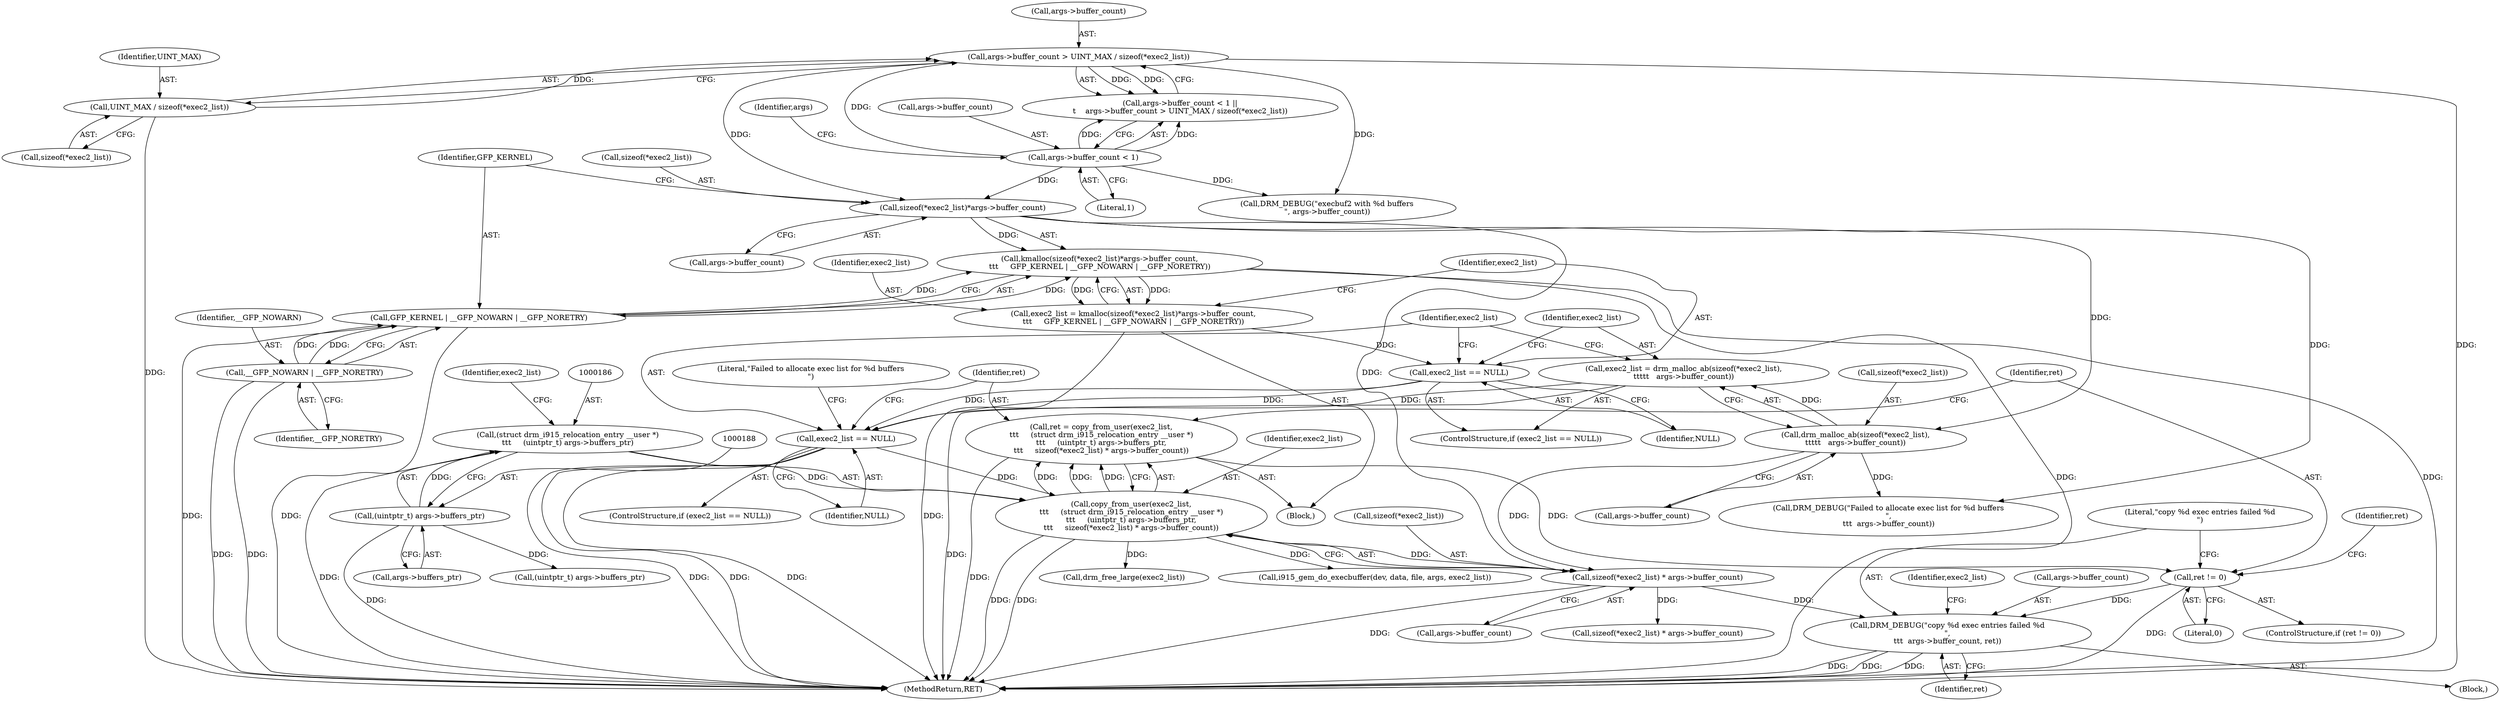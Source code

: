 digraph "0_linux_ed8cd3b2cd61004cab85380c52b1817aca1ca49b@API" {
"1000181" [label="(Call,ret = copy_from_user(exec2_list,\n\t\t\t     (struct drm_i915_relocation_entry __user *)\n\t\t\t     (uintptr_t) args->buffers_ptr,\n\t\t\t     sizeof(*exec2_list) * args->buffer_count))"];
"1000183" [label="(Call,copy_from_user(exec2_list,\n\t\t\t     (struct drm_i915_relocation_entry __user *)\n\t\t\t     (uintptr_t) args->buffers_ptr,\n\t\t\t     sizeof(*exec2_list) * args->buffer_count))"];
"1000169" [label="(Call,exec2_list == NULL)"];
"1000156" [label="(Call,exec2_list == NULL)"];
"1000140" [label="(Call,exec2_list = kmalloc(sizeof(*exec2_list)*args->buffer_count,\n\t\t\t     GFP_KERNEL | __GFP_NOWARN | __GFP_NORETRY))"];
"1000142" [label="(Call,kmalloc(sizeof(*exec2_list)*args->buffer_count,\n\t\t\t     GFP_KERNEL | __GFP_NOWARN | __GFP_NORETRY))"];
"1000143" [label="(Call,sizeof(*exec2_list)*args->buffer_count)"];
"1000122" [label="(Call,args->buffer_count > UINT_MAX / sizeof(*exec2_list))"];
"1000117" [label="(Call,args->buffer_count < 1)"];
"1000126" [label="(Call,UINT_MAX / sizeof(*exec2_list))"];
"1000150" [label="(Call,GFP_KERNEL | __GFP_NOWARN | __GFP_NORETRY)"];
"1000152" [label="(Call,__GFP_NOWARN | __GFP_NORETRY)"];
"1000159" [label="(Call,exec2_list = drm_malloc_ab(sizeof(*exec2_list),\n\t\t\t\t\t   args->buffer_count))"];
"1000161" [label="(Call,drm_malloc_ab(sizeof(*exec2_list),\n\t\t\t\t\t   args->buffer_count))"];
"1000185" [label="(Call,(struct drm_i915_relocation_entry __user *)\n\t\t\t     (uintptr_t) args->buffers_ptr)"];
"1000187" [label="(Call,(uintptr_t) args->buffers_ptr)"];
"1000192" [label="(Call,sizeof(*exec2_list) * args->buffer_count)"];
"1000200" [label="(Call,ret != 0)"];
"1000204" [label="(Call,DRM_DEBUG(\"copy %d exec entries failed %d\n\",\n\t\t\t  args->buffer_count, ret))"];
"1000185" [label="(Call,(struct drm_i915_relocation_entry __user *)\n\t\t\t     (uintptr_t) args->buffers_ptr)"];
"1000160" [label="(Identifier,exec2_list)"];
"1000217" [label="(Call,i915_gem_do_execbuffer(dev, data, file, args, exec2_list))"];
"1000157" [label="(Identifier,exec2_list)"];
"1000150" [label="(Call,GFP_KERNEL | __GFP_NOWARN | __GFP_NORETRY)"];
"1000128" [label="(Call,sizeof(*exec2_list))"];
"1000156" [label="(Call,exec2_list == NULL)"];
"1000158" [label="(Identifier,NULL)"];
"1000116" [label="(Call,args->buffer_count < 1 ||\n\t    args->buffer_count > UINT_MAX / sizeof(*exec2_list))"];
"1000202" [label="(Literal,0)"];
"1000187" [label="(Call,(uintptr_t) args->buffers_ptr)"];
"1000161" [label="(Call,drm_malloc_ab(sizeof(*exec2_list),\n\t\t\t\t\t   args->buffer_count))"];
"1000142" [label="(Call,kmalloc(sizeof(*exec2_list)*args->buffer_count,\n\t\t\t     GFP_KERNEL | __GFP_NOWARN | __GFP_NORETRY))"];
"1000201" [label="(Identifier,ret)"];
"1000127" [label="(Identifier,UINT_MAX)"];
"1000132" [label="(Call,DRM_DEBUG(\"execbuf2 with %d buffers\n\", args->buffer_count))"];
"1000155" [label="(ControlStructure,if (exec2_list == NULL))"];
"1000162" [label="(Call,sizeof(*exec2_list))"];
"1000122" [label="(Call,args->buffer_count > UINT_MAX / sizeof(*exec2_list))"];
"1000199" [label="(ControlStructure,if (ret != 0))"];
"1000232" [label="(Call,(uintptr_t) args->buffers_ptr)"];
"1000169" [label="(Call,exec2_list == NULL)"];
"1000204" [label="(Call,DRM_DEBUG(\"copy %d exec entries failed %d\n\",\n\t\t\t  args->buffer_count, ret))"];
"1000189" [label="(Call,args->buffers_ptr)"];
"1000203" [label="(Block,)"];
"1000216" [label="(Identifier,ret)"];
"1000209" [label="(Identifier,ret)"];
"1000192" [label="(Call,sizeof(*exec2_list) * args->buffer_count)"];
"1000211" [label="(Identifier,exec2_list)"];
"1000170" [label="(Identifier,exec2_list)"];
"1000165" [label="(Call,args->buffer_count)"];
"1000168" [label="(ControlStructure,if (exec2_list == NULL))"];
"1000140" [label="(Call,exec2_list = kmalloc(sizeof(*exec2_list)*args->buffer_count,\n\t\t\t     GFP_KERNEL | __GFP_NOWARN | __GFP_NORETRY))"];
"1000143" [label="(Call,sizeof(*exec2_list)*args->buffer_count)"];
"1000200" [label="(Call,ret != 0)"];
"1000181" [label="(Call,ret = copy_from_user(exec2_list,\n\t\t\t     (struct drm_i915_relocation_entry __user *)\n\t\t\t     (uintptr_t) args->buffers_ptr,\n\t\t\t     sizeof(*exec2_list) * args->buffer_count))"];
"1000154" [label="(Identifier,__GFP_NORETRY)"];
"1000205" [label="(Literal,\"copy %d exec entries failed %d\n\")"];
"1000196" [label="(Call,args->buffer_count)"];
"1000262" [label="(MethodReturn,RET)"];
"1000159" [label="(Call,exec2_list = drm_malloc_ab(sizeof(*exec2_list),\n\t\t\t\t\t   args->buffer_count))"];
"1000206" [label="(Call,args->buffer_count)"];
"1000174" [label="(Literal,\"Failed to allocate exec list for %d buffers\n\")"];
"1000210" [label="(Call,drm_free_large(exec2_list))"];
"1000121" [label="(Literal,1)"];
"1000184" [label="(Identifier,exec2_list)"];
"1000182" [label="(Identifier,ret)"];
"1000195" [label="(Identifier,exec2_list)"];
"1000141" [label="(Identifier,exec2_list)"];
"1000173" [label="(Call,DRM_DEBUG(\"Failed to allocate exec list for %d buffers\n\",\n\t\t\t  args->buffer_count))"];
"1000238" [label="(Call,sizeof(*exec2_list) * args->buffer_count)"];
"1000153" [label="(Identifier,__GFP_NOWARN)"];
"1000147" [label="(Call,args->buffer_count)"];
"1000151" [label="(Identifier,GFP_KERNEL)"];
"1000126" [label="(Call,UINT_MAX / sizeof(*exec2_list))"];
"1000183" [label="(Call,copy_from_user(exec2_list,\n\t\t\t     (struct drm_i915_relocation_entry __user *)\n\t\t\t     (uintptr_t) args->buffers_ptr,\n\t\t\t     sizeof(*exec2_list) * args->buffer_count))"];
"1000105" [label="(Block,)"];
"1000193" [label="(Call,sizeof(*exec2_list))"];
"1000152" [label="(Call,__GFP_NOWARN | __GFP_NORETRY)"];
"1000118" [label="(Call,args->buffer_count)"];
"1000144" [label="(Call,sizeof(*exec2_list))"];
"1000171" [label="(Identifier,NULL)"];
"1000123" [label="(Call,args->buffer_count)"];
"1000124" [label="(Identifier,args)"];
"1000117" [label="(Call,args->buffer_count < 1)"];
"1000181" -> "1000105"  [label="AST: "];
"1000181" -> "1000183"  [label="CFG: "];
"1000182" -> "1000181"  [label="AST: "];
"1000183" -> "1000181"  [label="AST: "];
"1000201" -> "1000181"  [label="CFG: "];
"1000181" -> "1000262"  [label="DDG: "];
"1000183" -> "1000181"  [label="DDG: "];
"1000183" -> "1000181"  [label="DDG: "];
"1000183" -> "1000181"  [label="DDG: "];
"1000181" -> "1000200"  [label="DDG: "];
"1000183" -> "1000192"  [label="CFG: "];
"1000184" -> "1000183"  [label="AST: "];
"1000185" -> "1000183"  [label="AST: "];
"1000192" -> "1000183"  [label="AST: "];
"1000183" -> "1000262"  [label="DDG: "];
"1000183" -> "1000262"  [label="DDG: "];
"1000169" -> "1000183"  [label="DDG: "];
"1000185" -> "1000183"  [label="DDG: "];
"1000192" -> "1000183"  [label="DDG: "];
"1000183" -> "1000210"  [label="DDG: "];
"1000183" -> "1000217"  [label="DDG: "];
"1000169" -> "1000168"  [label="AST: "];
"1000169" -> "1000171"  [label="CFG: "];
"1000170" -> "1000169"  [label="AST: "];
"1000171" -> "1000169"  [label="AST: "];
"1000174" -> "1000169"  [label="CFG: "];
"1000182" -> "1000169"  [label="CFG: "];
"1000169" -> "1000262"  [label="DDG: "];
"1000169" -> "1000262"  [label="DDG: "];
"1000169" -> "1000262"  [label="DDG: "];
"1000156" -> "1000169"  [label="DDG: "];
"1000156" -> "1000169"  [label="DDG: "];
"1000159" -> "1000169"  [label="DDG: "];
"1000156" -> "1000155"  [label="AST: "];
"1000156" -> "1000158"  [label="CFG: "];
"1000157" -> "1000156"  [label="AST: "];
"1000158" -> "1000156"  [label="AST: "];
"1000160" -> "1000156"  [label="CFG: "];
"1000170" -> "1000156"  [label="CFG: "];
"1000140" -> "1000156"  [label="DDG: "];
"1000140" -> "1000105"  [label="AST: "];
"1000140" -> "1000142"  [label="CFG: "];
"1000141" -> "1000140"  [label="AST: "];
"1000142" -> "1000140"  [label="AST: "];
"1000157" -> "1000140"  [label="CFG: "];
"1000140" -> "1000262"  [label="DDG: "];
"1000142" -> "1000140"  [label="DDG: "];
"1000142" -> "1000140"  [label="DDG: "];
"1000142" -> "1000150"  [label="CFG: "];
"1000143" -> "1000142"  [label="AST: "];
"1000150" -> "1000142"  [label="AST: "];
"1000142" -> "1000262"  [label="DDG: "];
"1000142" -> "1000262"  [label="DDG: "];
"1000143" -> "1000142"  [label="DDG: "];
"1000150" -> "1000142"  [label="DDG: "];
"1000150" -> "1000142"  [label="DDG: "];
"1000143" -> "1000147"  [label="CFG: "];
"1000144" -> "1000143"  [label="AST: "];
"1000147" -> "1000143"  [label="AST: "];
"1000151" -> "1000143"  [label="CFG: "];
"1000122" -> "1000143"  [label="DDG: "];
"1000117" -> "1000143"  [label="DDG: "];
"1000143" -> "1000161"  [label="DDG: "];
"1000143" -> "1000173"  [label="DDG: "];
"1000143" -> "1000192"  [label="DDG: "];
"1000122" -> "1000116"  [label="AST: "];
"1000122" -> "1000126"  [label="CFG: "];
"1000123" -> "1000122"  [label="AST: "];
"1000126" -> "1000122"  [label="AST: "];
"1000116" -> "1000122"  [label="CFG: "];
"1000122" -> "1000262"  [label="DDG: "];
"1000122" -> "1000116"  [label="DDG: "];
"1000122" -> "1000116"  [label="DDG: "];
"1000117" -> "1000122"  [label="DDG: "];
"1000126" -> "1000122"  [label="DDG: "];
"1000122" -> "1000132"  [label="DDG: "];
"1000117" -> "1000116"  [label="AST: "];
"1000117" -> "1000121"  [label="CFG: "];
"1000118" -> "1000117"  [label="AST: "];
"1000121" -> "1000117"  [label="AST: "];
"1000124" -> "1000117"  [label="CFG: "];
"1000116" -> "1000117"  [label="CFG: "];
"1000117" -> "1000116"  [label="DDG: "];
"1000117" -> "1000116"  [label="DDG: "];
"1000117" -> "1000132"  [label="DDG: "];
"1000126" -> "1000128"  [label="CFG: "];
"1000127" -> "1000126"  [label="AST: "];
"1000128" -> "1000126"  [label="AST: "];
"1000126" -> "1000262"  [label="DDG: "];
"1000150" -> "1000152"  [label="CFG: "];
"1000151" -> "1000150"  [label="AST: "];
"1000152" -> "1000150"  [label="AST: "];
"1000150" -> "1000262"  [label="DDG: "];
"1000150" -> "1000262"  [label="DDG: "];
"1000152" -> "1000150"  [label="DDG: "];
"1000152" -> "1000150"  [label="DDG: "];
"1000152" -> "1000154"  [label="CFG: "];
"1000153" -> "1000152"  [label="AST: "];
"1000154" -> "1000152"  [label="AST: "];
"1000152" -> "1000262"  [label="DDG: "];
"1000152" -> "1000262"  [label="DDG: "];
"1000159" -> "1000155"  [label="AST: "];
"1000159" -> "1000161"  [label="CFG: "];
"1000160" -> "1000159"  [label="AST: "];
"1000161" -> "1000159"  [label="AST: "];
"1000170" -> "1000159"  [label="CFG: "];
"1000159" -> "1000262"  [label="DDG: "];
"1000161" -> "1000159"  [label="DDG: "];
"1000161" -> "1000165"  [label="CFG: "];
"1000162" -> "1000161"  [label="AST: "];
"1000165" -> "1000161"  [label="AST: "];
"1000161" -> "1000173"  [label="DDG: "];
"1000161" -> "1000192"  [label="DDG: "];
"1000185" -> "1000187"  [label="CFG: "];
"1000186" -> "1000185"  [label="AST: "];
"1000187" -> "1000185"  [label="AST: "];
"1000195" -> "1000185"  [label="CFG: "];
"1000185" -> "1000262"  [label="DDG: "];
"1000187" -> "1000185"  [label="DDG: "];
"1000187" -> "1000189"  [label="CFG: "];
"1000188" -> "1000187"  [label="AST: "];
"1000189" -> "1000187"  [label="AST: "];
"1000187" -> "1000262"  [label="DDG: "];
"1000187" -> "1000232"  [label="DDG: "];
"1000192" -> "1000196"  [label="CFG: "];
"1000193" -> "1000192"  [label="AST: "];
"1000196" -> "1000192"  [label="AST: "];
"1000192" -> "1000262"  [label="DDG: "];
"1000192" -> "1000204"  [label="DDG: "];
"1000192" -> "1000238"  [label="DDG: "];
"1000200" -> "1000199"  [label="AST: "];
"1000200" -> "1000202"  [label="CFG: "];
"1000201" -> "1000200"  [label="AST: "];
"1000202" -> "1000200"  [label="AST: "];
"1000205" -> "1000200"  [label="CFG: "];
"1000216" -> "1000200"  [label="CFG: "];
"1000200" -> "1000262"  [label="DDG: "];
"1000200" -> "1000204"  [label="DDG: "];
"1000204" -> "1000203"  [label="AST: "];
"1000204" -> "1000209"  [label="CFG: "];
"1000205" -> "1000204"  [label="AST: "];
"1000206" -> "1000204"  [label="AST: "];
"1000209" -> "1000204"  [label="AST: "];
"1000211" -> "1000204"  [label="CFG: "];
"1000204" -> "1000262"  [label="DDG: "];
"1000204" -> "1000262"  [label="DDG: "];
"1000204" -> "1000262"  [label="DDG: "];
}
